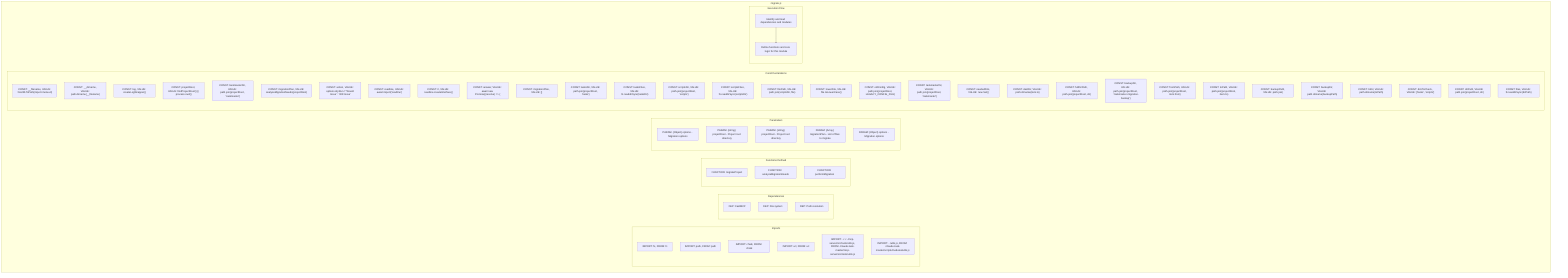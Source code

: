 flowchart TB
    subgraph Imports["Imports"]
        I1["IMPORT: fs, FROM: fs"]
        I2["IMPORT: path, FROM: path"]
        I3["IMPORT: chalk, FROM: chalk"]
        I4["IMPORT: url, FROM: url"]
        I5["IMPORT: ../../../mcp-server/src/tools/utils.js, FROM: /claude-task-master/mcp-server/src/tools/utils.js"]
        I6["IMPORT: ../utils.js, FROM: /claude-task-master/scripts/modules/utils.js"]
    end
    subgraph Dependencies["Dependencies"]
        D1["DEP: FastMCP"]
        D2["DEP: File system"]
        D3["DEP: Path resolution"]
    end
    subgraph FunctionsDefined["Functions Defined"]
        FU1["FUNCTION: migrateProject"]
        FU2["FUNCTION: analyzeMigrationNeeds"]
        FU3["FUNCTION: performMigration"]
    end
    subgraph Parameters["Parameters"]
        P1["PARAM: {Object} options - Migration options"]
        P2["PARAM: {string} projectRoot - Project root directory"]
        P3["PARAM: {string} projectRoot - Project root directory"]
        P4["PARAM: {Array} migrationPlan - List of files to migrate"]
        P5["PARAM: {Object} options - Migration options"]
    end
    subgraph Constants["Const Declarations"]
        C1["CONST: __filename, VALUE: fileURLToPath(import.meta.url)"]
        C2["CONST: __dirname, VALUE: path.dirname(__filename)"]
        C3["CONST: log, VALUE: createLogWrapper({"]
        C4["CONST: projectRoot, VALUE: findProjectRoot() || process.cwd()"]
        C5["CONST: taskmasterDir, VALUE: path.join(projectRoot, '.taskmaster')"]
        C6["CONST: migrationPlan, VALUE: analyzeMigrationNeeds(projectRoot)"]
        C7["CONST: action, VALUE: options.dryRun ? 'Would move' : 'Will move'"]
        C8["CONST: readline, VALUE: await import('readline')"]
        C9["CONST: rl, VALUE: readline.createInterface({"]
        C10["CONST: answer, VALUE: await new Promise((resolve) => {"]
        C11["CONST: migrationPlan, VALUE: []"]
        C12["CONST: tasksDir, VALUE: path.join(projectRoot, 'tasks')"]
        C13["CONST: tasksFiles, VALUE: fs.readdirSync(tasksDir)"]
        C14["CONST: scriptsDir, VALUE: path.join(projectRoot, 'scripts')"]
        C15["CONST: scriptsFiles, VALUE: fs.readdirSync(scriptsDir)"]
        C16["CONST: filePath, VALUE: path.join(scriptsDir, file)"]
        C17["CONST: lowerFile, VALUE: file.toLowerCase()"]
        C18["CONST: oldConfig, VALUE: path.join(projectRoot, LEGACY_CONFIG_FILE)"]
        C19["CONST: taskmasterDir, VALUE: path.join(projectRoot, '.taskmaster')"]
        C20["CONST: neededDirs, VALUE: new Set()"]
        C21["CONST: destDir, VALUE: path.dirname(item.to)"]
        C22["CONST: fullDirPath, VALUE: path.join(projectRoot, dir)"]
        C23["CONST: backupDir, VALUE: path.join(projectRoot, '.taskmaster-migration-backup')"]
        C24["CONST: fromPath, VALUE: path.join(projectRoot, item.from)"]
        C25["CONST: toPath, VALUE: path.join(projectRoot, item.to)"]
        C26["CONST: backupPath, VALUE: path.join("]
        C27["CONST: backupDir, VALUE: path.dirname(backupPath)"]
        C28["CONST: toDir, VALUE: path.dirname(toPath)"]
        C29["CONST: dirsToCheck, VALUE: ['tasks', 'scripts']"]
        C30["CONST: dirPath, VALUE: path.join(projectRoot, dir)"]
        C31["CONST: files, VALUE: fs.readdirSync(dirPath)"]
    end
    subgraph ExecutionFlow["Execution Flow"]
        FL1["Identify and load dependencies and modules"]
        FL2["Define functions and core logic for this module"]
    end
    subgraph FileName["migrate.js"]
        Imports
        Dependencies
        FunctionsDefined
        Parameters
        Constants
        ExecutionFlow
    end
    FL1 --> FL2
